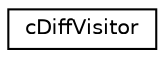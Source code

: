digraph G
{
  edge [fontname="Helvetica",fontsize="10",labelfontname="Helvetica",labelfontsize="10"];
  node [fontname="Helvetica",fontsize="10",shape=record];
  rankdir="LR";
  Node1 [label="cDiffVisitor",height=0.2,width=0.4,color="black", fillcolor="white", style="filled",URL="$classcDiffVisitor.html"];
}
